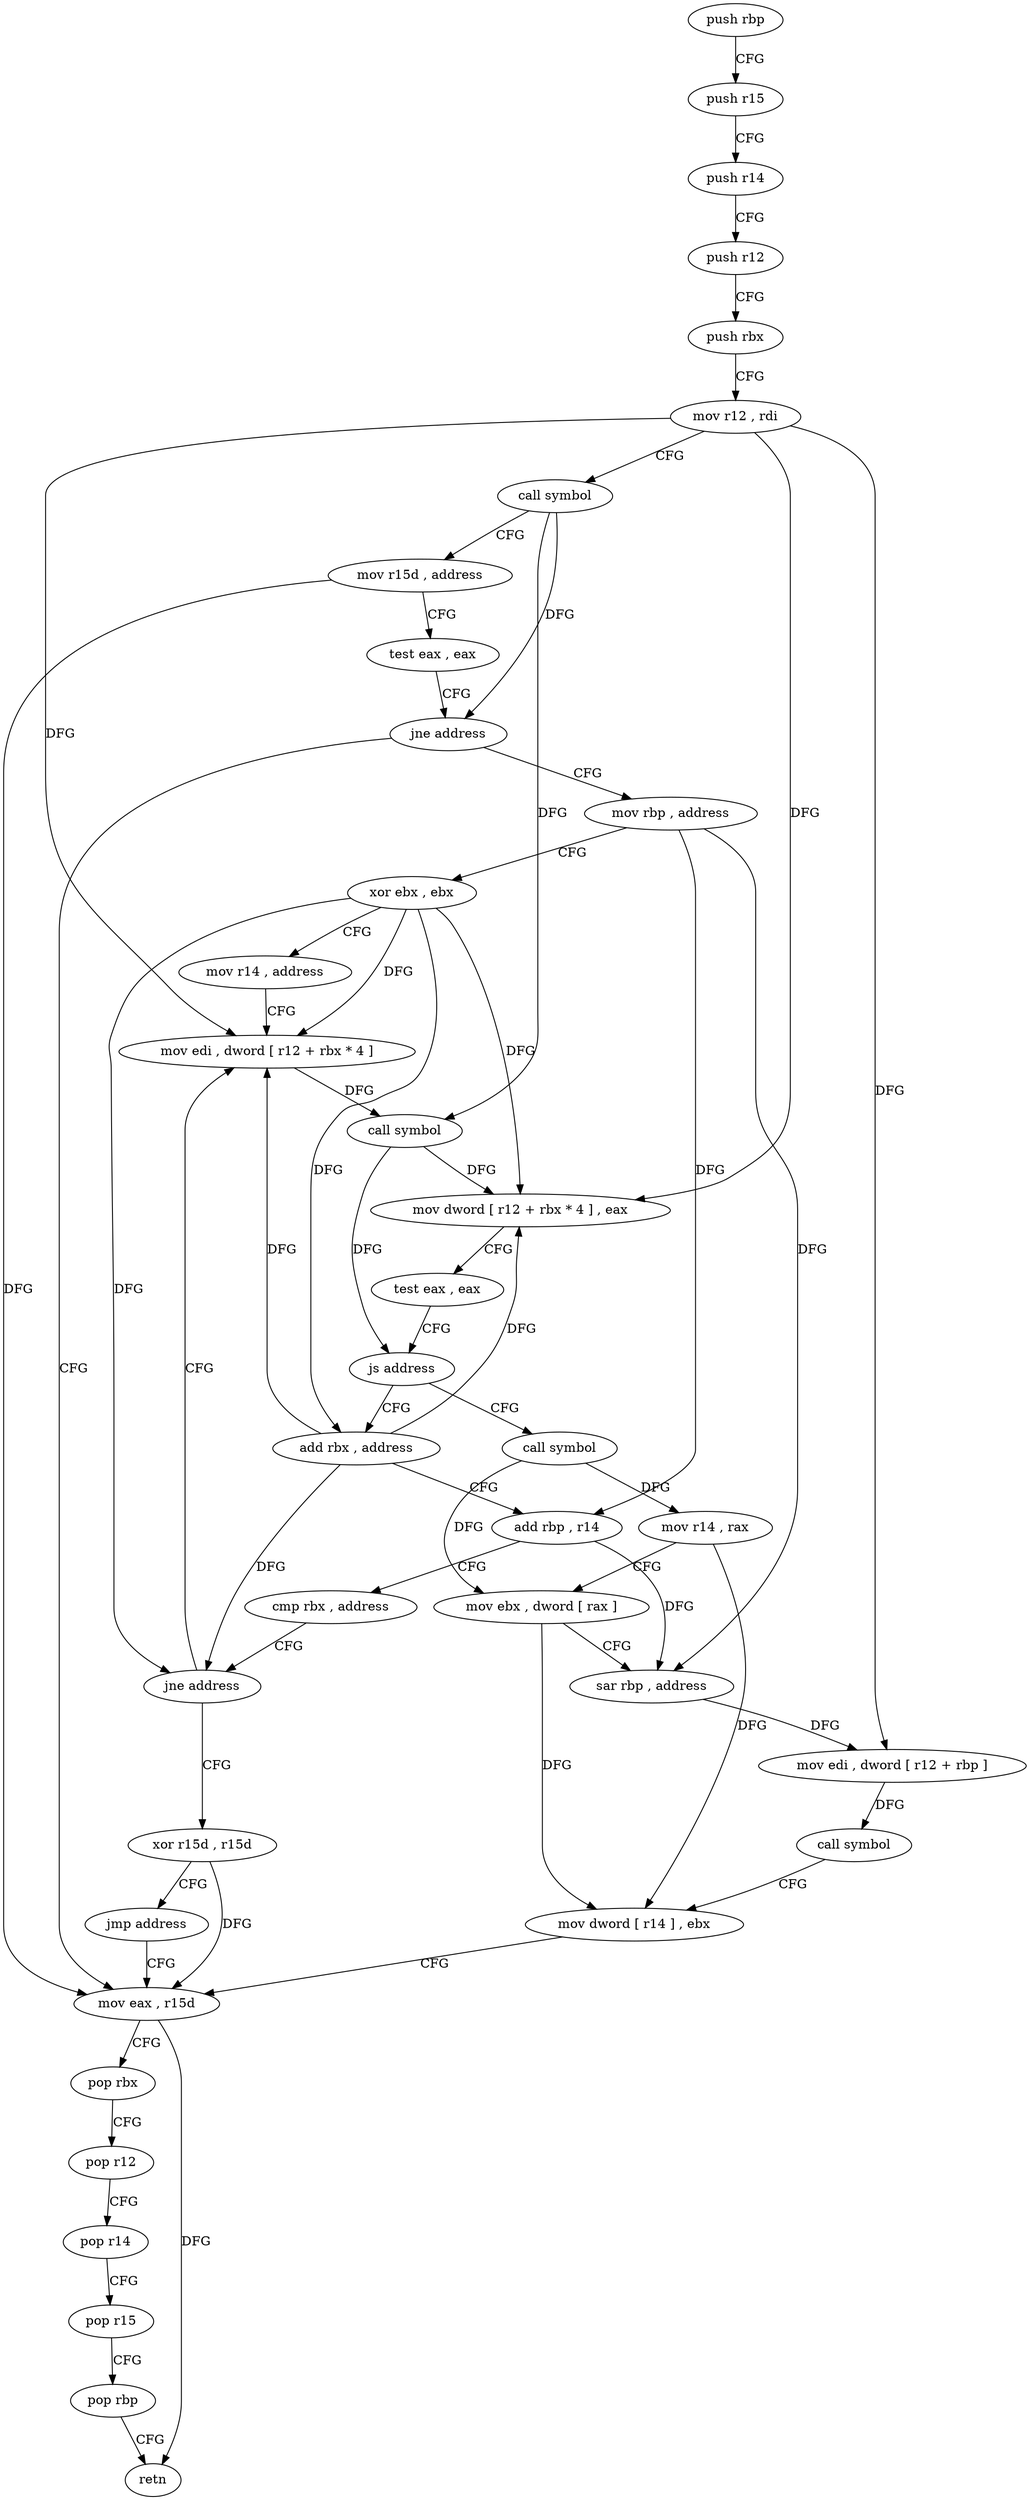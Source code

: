 digraph "func" {
"4230976" [label = "push rbp" ]
"4230977" [label = "push r15" ]
"4230979" [label = "push r14" ]
"4230981" [label = "push r12" ]
"4230983" [label = "push rbx" ]
"4230984" [label = "mov r12 , rdi" ]
"4230987" [label = "call symbol" ]
"4230992" [label = "mov r15d , address" ]
"4230998" [label = "test eax , eax" ]
"4231000" [label = "jne address" ]
"4231085" [label = "mov eax , r15d" ]
"4231002" [label = "mov rbp , address" ]
"4231088" [label = "pop rbx" ]
"4231089" [label = "pop r12" ]
"4231091" [label = "pop r14" ]
"4231093" [label = "pop r15" ]
"4231095" [label = "pop rbp" ]
"4231096" [label = "retn" ]
"4231012" [label = "xor ebx , ebx" ]
"4231014" [label = "mov r14 , address" ]
"4231024" [label = "mov edi , dword [ r12 + rbx * 4 ]" ]
"4231059" [label = "call symbol" ]
"4231064" [label = "mov r14 , rax" ]
"4231067" [label = "mov ebx , dword [ rax ]" ]
"4231069" [label = "sar rbp , address" ]
"4231073" [label = "mov edi , dword [ r12 + rbp ]" ]
"4231077" [label = "call symbol" ]
"4231082" [label = "mov dword [ r14 ] , ebx" ]
"4231041" [label = "add rbx , address" ]
"4231045" [label = "add rbp , r14" ]
"4231048" [label = "cmp rbx , address" ]
"4231052" [label = "jne address" ]
"4231054" [label = "xor r15d , r15d" ]
"4231028" [label = "call symbol" ]
"4231033" [label = "mov dword [ r12 + rbx * 4 ] , eax" ]
"4231037" [label = "test eax , eax" ]
"4231039" [label = "js address" ]
"4231057" [label = "jmp address" ]
"4230976" -> "4230977" [ label = "CFG" ]
"4230977" -> "4230979" [ label = "CFG" ]
"4230979" -> "4230981" [ label = "CFG" ]
"4230981" -> "4230983" [ label = "CFG" ]
"4230983" -> "4230984" [ label = "CFG" ]
"4230984" -> "4230987" [ label = "CFG" ]
"4230984" -> "4231024" [ label = "DFG" ]
"4230984" -> "4231033" [ label = "DFG" ]
"4230984" -> "4231073" [ label = "DFG" ]
"4230987" -> "4230992" [ label = "CFG" ]
"4230987" -> "4231000" [ label = "DFG" ]
"4230987" -> "4231028" [ label = "DFG" ]
"4230992" -> "4230998" [ label = "CFG" ]
"4230992" -> "4231085" [ label = "DFG" ]
"4230998" -> "4231000" [ label = "CFG" ]
"4231000" -> "4231085" [ label = "CFG" ]
"4231000" -> "4231002" [ label = "CFG" ]
"4231085" -> "4231088" [ label = "CFG" ]
"4231085" -> "4231096" [ label = "DFG" ]
"4231002" -> "4231012" [ label = "CFG" ]
"4231002" -> "4231069" [ label = "DFG" ]
"4231002" -> "4231045" [ label = "DFG" ]
"4231088" -> "4231089" [ label = "CFG" ]
"4231089" -> "4231091" [ label = "CFG" ]
"4231091" -> "4231093" [ label = "CFG" ]
"4231093" -> "4231095" [ label = "CFG" ]
"4231095" -> "4231096" [ label = "CFG" ]
"4231012" -> "4231014" [ label = "CFG" ]
"4231012" -> "4231024" [ label = "DFG" ]
"4231012" -> "4231033" [ label = "DFG" ]
"4231012" -> "4231041" [ label = "DFG" ]
"4231012" -> "4231052" [ label = "DFG" ]
"4231014" -> "4231024" [ label = "CFG" ]
"4231024" -> "4231028" [ label = "DFG" ]
"4231059" -> "4231064" [ label = "DFG" ]
"4231059" -> "4231067" [ label = "DFG" ]
"4231064" -> "4231067" [ label = "CFG" ]
"4231064" -> "4231082" [ label = "DFG" ]
"4231067" -> "4231069" [ label = "CFG" ]
"4231067" -> "4231082" [ label = "DFG" ]
"4231069" -> "4231073" [ label = "DFG" ]
"4231073" -> "4231077" [ label = "DFG" ]
"4231077" -> "4231082" [ label = "CFG" ]
"4231082" -> "4231085" [ label = "CFG" ]
"4231041" -> "4231045" [ label = "CFG" ]
"4231041" -> "4231024" [ label = "DFG" ]
"4231041" -> "4231033" [ label = "DFG" ]
"4231041" -> "4231052" [ label = "DFG" ]
"4231045" -> "4231048" [ label = "CFG" ]
"4231045" -> "4231069" [ label = "DFG" ]
"4231048" -> "4231052" [ label = "CFG" ]
"4231052" -> "4231024" [ label = "CFG" ]
"4231052" -> "4231054" [ label = "CFG" ]
"4231054" -> "4231057" [ label = "CFG" ]
"4231054" -> "4231085" [ label = "DFG" ]
"4231028" -> "4231033" [ label = "DFG" ]
"4231028" -> "4231039" [ label = "DFG" ]
"4231033" -> "4231037" [ label = "CFG" ]
"4231037" -> "4231039" [ label = "CFG" ]
"4231039" -> "4231059" [ label = "CFG" ]
"4231039" -> "4231041" [ label = "CFG" ]
"4231057" -> "4231085" [ label = "CFG" ]
}
